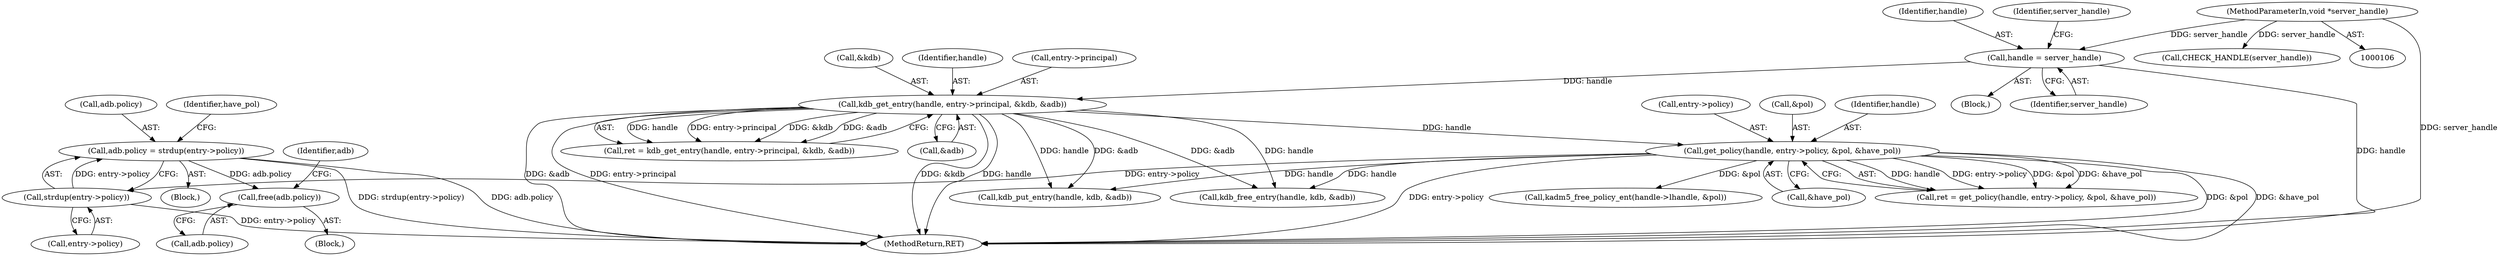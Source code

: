 digraph "0_krb5_b863de7fbf080b15e347a736fdda0a82d42f4f6b_0@API" {
"1000267" [label="(Call,adb.policy = strdup(entry->policy))"];
"1000271" [label="(Call,strdup(entry->policy))"];
"1000242" [label="(Call,get_policy(handle, entry->policy, &pol, &have_pol))"];
"1000222" [label="(Call,kdb_get_entry(handle, entry->principal, &kdb, &adb))"];
"1000123" [label="(Call,handle = server_handle)"];
"1000107" [label="(MethodParameterIn,void *server_handle)"];
"1000322" [label="(Call,free(adb.policy))"];
"1000268" [label="(Call,adb.policy)"];
"1000249" [label="(Call,&have_pol)"];
"1000123" [label="(Call,handle = server_handle)"];
"1000242" [label="(Call,get_policy(handle, entry->policy, &pol, &have_pol))"];
"1000240" [label="(Call,ret = get_policy(handle, entry->policy, &pol, &have_pol))"];
"1000322" [label="(Call,free(adb.policy))"];
"1000224" [label="(Call,entry->principal)"];
"1000222" [label="(Call,kdb_get_entry(handle, entry->principal, &kdb, &adb))"];
"1000526" [label="(Call,kadm5_free_policy_ent(handle->lhandle, &pol))"];
"1000244" [label="(Call,entry->policy)"];
"1000247" [label="(Call,&pol)"];
"1000271" [label="(Call,strdup(entry->policy))"];
"1000124" [label="(Identifier,handle)"];
"1000126" [label="(Call,CHECK_HANDLE(server_handle))"];
"1000243" [label="(Identifier,handle)"];
"1000497" [label="(Call,kdb_put_entry(handle, kdb, &adb))"];
"1000127" [label="(Identifier,server_handle)"];
"1000321" [label="(Block,)"];
"1000125" [label="(Identifier,server_handle)"];
"1000227" [label="(Call,&kdb)"];
"1000220" [label="(Call,ret = kdb_get_entry(handle, entry->principal, &kdb, &adb))"];
"1000276" [label="(Identifier,have_pol)"];
"1000229" [label="(Call,&adb)"];
"1000223" [label="(Identifier,handle)"];
"1000267" [label="(Call,adb.policy = strdup(entry->policy))"];
"1000328" [label="(Identifier,adb)"];
"1000538" [label="(Call,kdb_free_entry(handle, kdb, &adb))"];
"1000323" [label="(Call,adb.policy)"];
"1000545" [label="(MethodReturn,RET)"];
"1000239" [label="(Block,)"];
"1000272" [label="(Call,entry->policy)"];
"1000110" [label="(Block,)"];
"1000107" [label="(MethodParameterIn,void *server_handle)"];
"1000267" -> "1000239"  [label="AST: "];
"1000267" -> "1000271"  [label="CFG: "];
"1000268" -> "1000267"  [label="AST: "];
"1000271" -> "1000267"  [label="AST: "];
"1000276" -> "1000267"  [label="CFG: "];
"1000267" -> "1000545"  [label="DDG: adb.policy"];
"1000267" -> "1000545"  [label="DDG: strdup(entry->policy)"];
"1000271" -> "1000267"  [label="DDG: entry->policy"];
"1000267" -> "1000322"  [label="DDG: adb.policy"];
"1000271" -> "1000272"  [label="CFG: "];
"1000272" -> "1000271"  [label="AST: "];
"1000271" -> "1000545"  [label="DDG: entry->policy"];
"1000242" -> "1000271"  [label="DDG: entry->policy"];
"1000242" -> "1000240"  [label="AST: "];
"1000242" -> "1000249"  [label="CFG: "];
"1000243" -> "1000242"  [label="AST: "];
"1000244" -> "1000242"  [label="AST: "];
"1000247" -> "1000242"  [label="AST: "];
"1000249" -> "1000242"  [label="AST: "];
"1000240" -> "1000242"  [label="CFG: "];
"1000242" -> "1000545"  [label="DDG: entry->policy"];
"1000242" -> "1000545"  [label="DDG: &pol"];
"1000242" -> "1000545"  [label="DDG: &have_pol"];
"1000242" -> "1000240"  [label="DDG: handle"];
"1000242" -> "1000240"  [label="DDG: entry->policy"];
"1000242" -> "1000240"  [label="DDG: &pol"];
"1000242" -> "1000240"  [label="DDG: &have_pol"];
"1000222" -> "1000242"  [label="DDG: handle"];
"1000242" -> "1000497"  [label="DDG: handle"];
"1000242" -> "1000526"  [label="DDG: &pol"];
"1000242" -> "1000538"  [label="DDG: handle"];
"1000222" -> "1000220"  [label="AST: "];
"1000222" -> "1000229"  [label="CFG: "];
"1000223" -> "1000222"  [label="AST: "];
"1000224" -> "1000222"  [label="AST: "];
"1000227" -> "1000222"  [label="AST: "];
"1000229" -> "1000222"  [label="AST: "];
"1000220" -> "1000222"  [label="CFG: "];
"1000222" -> "1000545"  [label="DDG: &kdb"];
"1000222" -> "1000545"  [label="DDG: handle"];
"1000222" -> "1000545"  [label="DDG: &adb"];
"1000222" -> "1000545"  [label="DDG: entry->principal"];
"1000222" -> "1000220"  [label="DDG: handle"];
"1000222" -> "1000220"  [label="DDG: entry->principal"];
"1000222" -> "1000220"  [label="DDG: &kdb"];
"1000222" -> "1000220"  [label="DDG: &adb"];
"1000123" -> "1000222"  [label="DDG: handle"];
"1000222" -> "1000497"  [label="DDG: handle"];
"1000222" -> "1000497"  [label="DDG: &adb"];
"1000222" -> "1000538"  [label="DDG: handle"];
"1000222" -> "1000538"  [label="DDG: &adb"];
"1000123" -> "1000110"  [label="AST: "];
"1000123" -> "1000125"  [label="CFG: "];
"1000124" -> "1000123"  [label="AST: "];
"1000125" -> "1000123"  [label="AST: "];
"1000127" -> "1000123"  [label="CFG: "];
"1000123" -> "1000545"  [label="DDG: handle"];
"1000107" -> "1000123"  [label="DDG: server_handle"];
"1000107" -> "1000106"  [label="AST: "];
"1000107" -> "1000545"  [label="DDG: server_handle"];
"1000107" -> "1000126"  [label="DDG: server_handle"];
"1000322" -> "1000321"  [label="AST: "];
"1000322" -> "1000323"  [label="CFG: "];
"1000323" -> "1000322"  [label="AST: "];
"1000328" -> "1000322"  [label="CFG: "];
}
